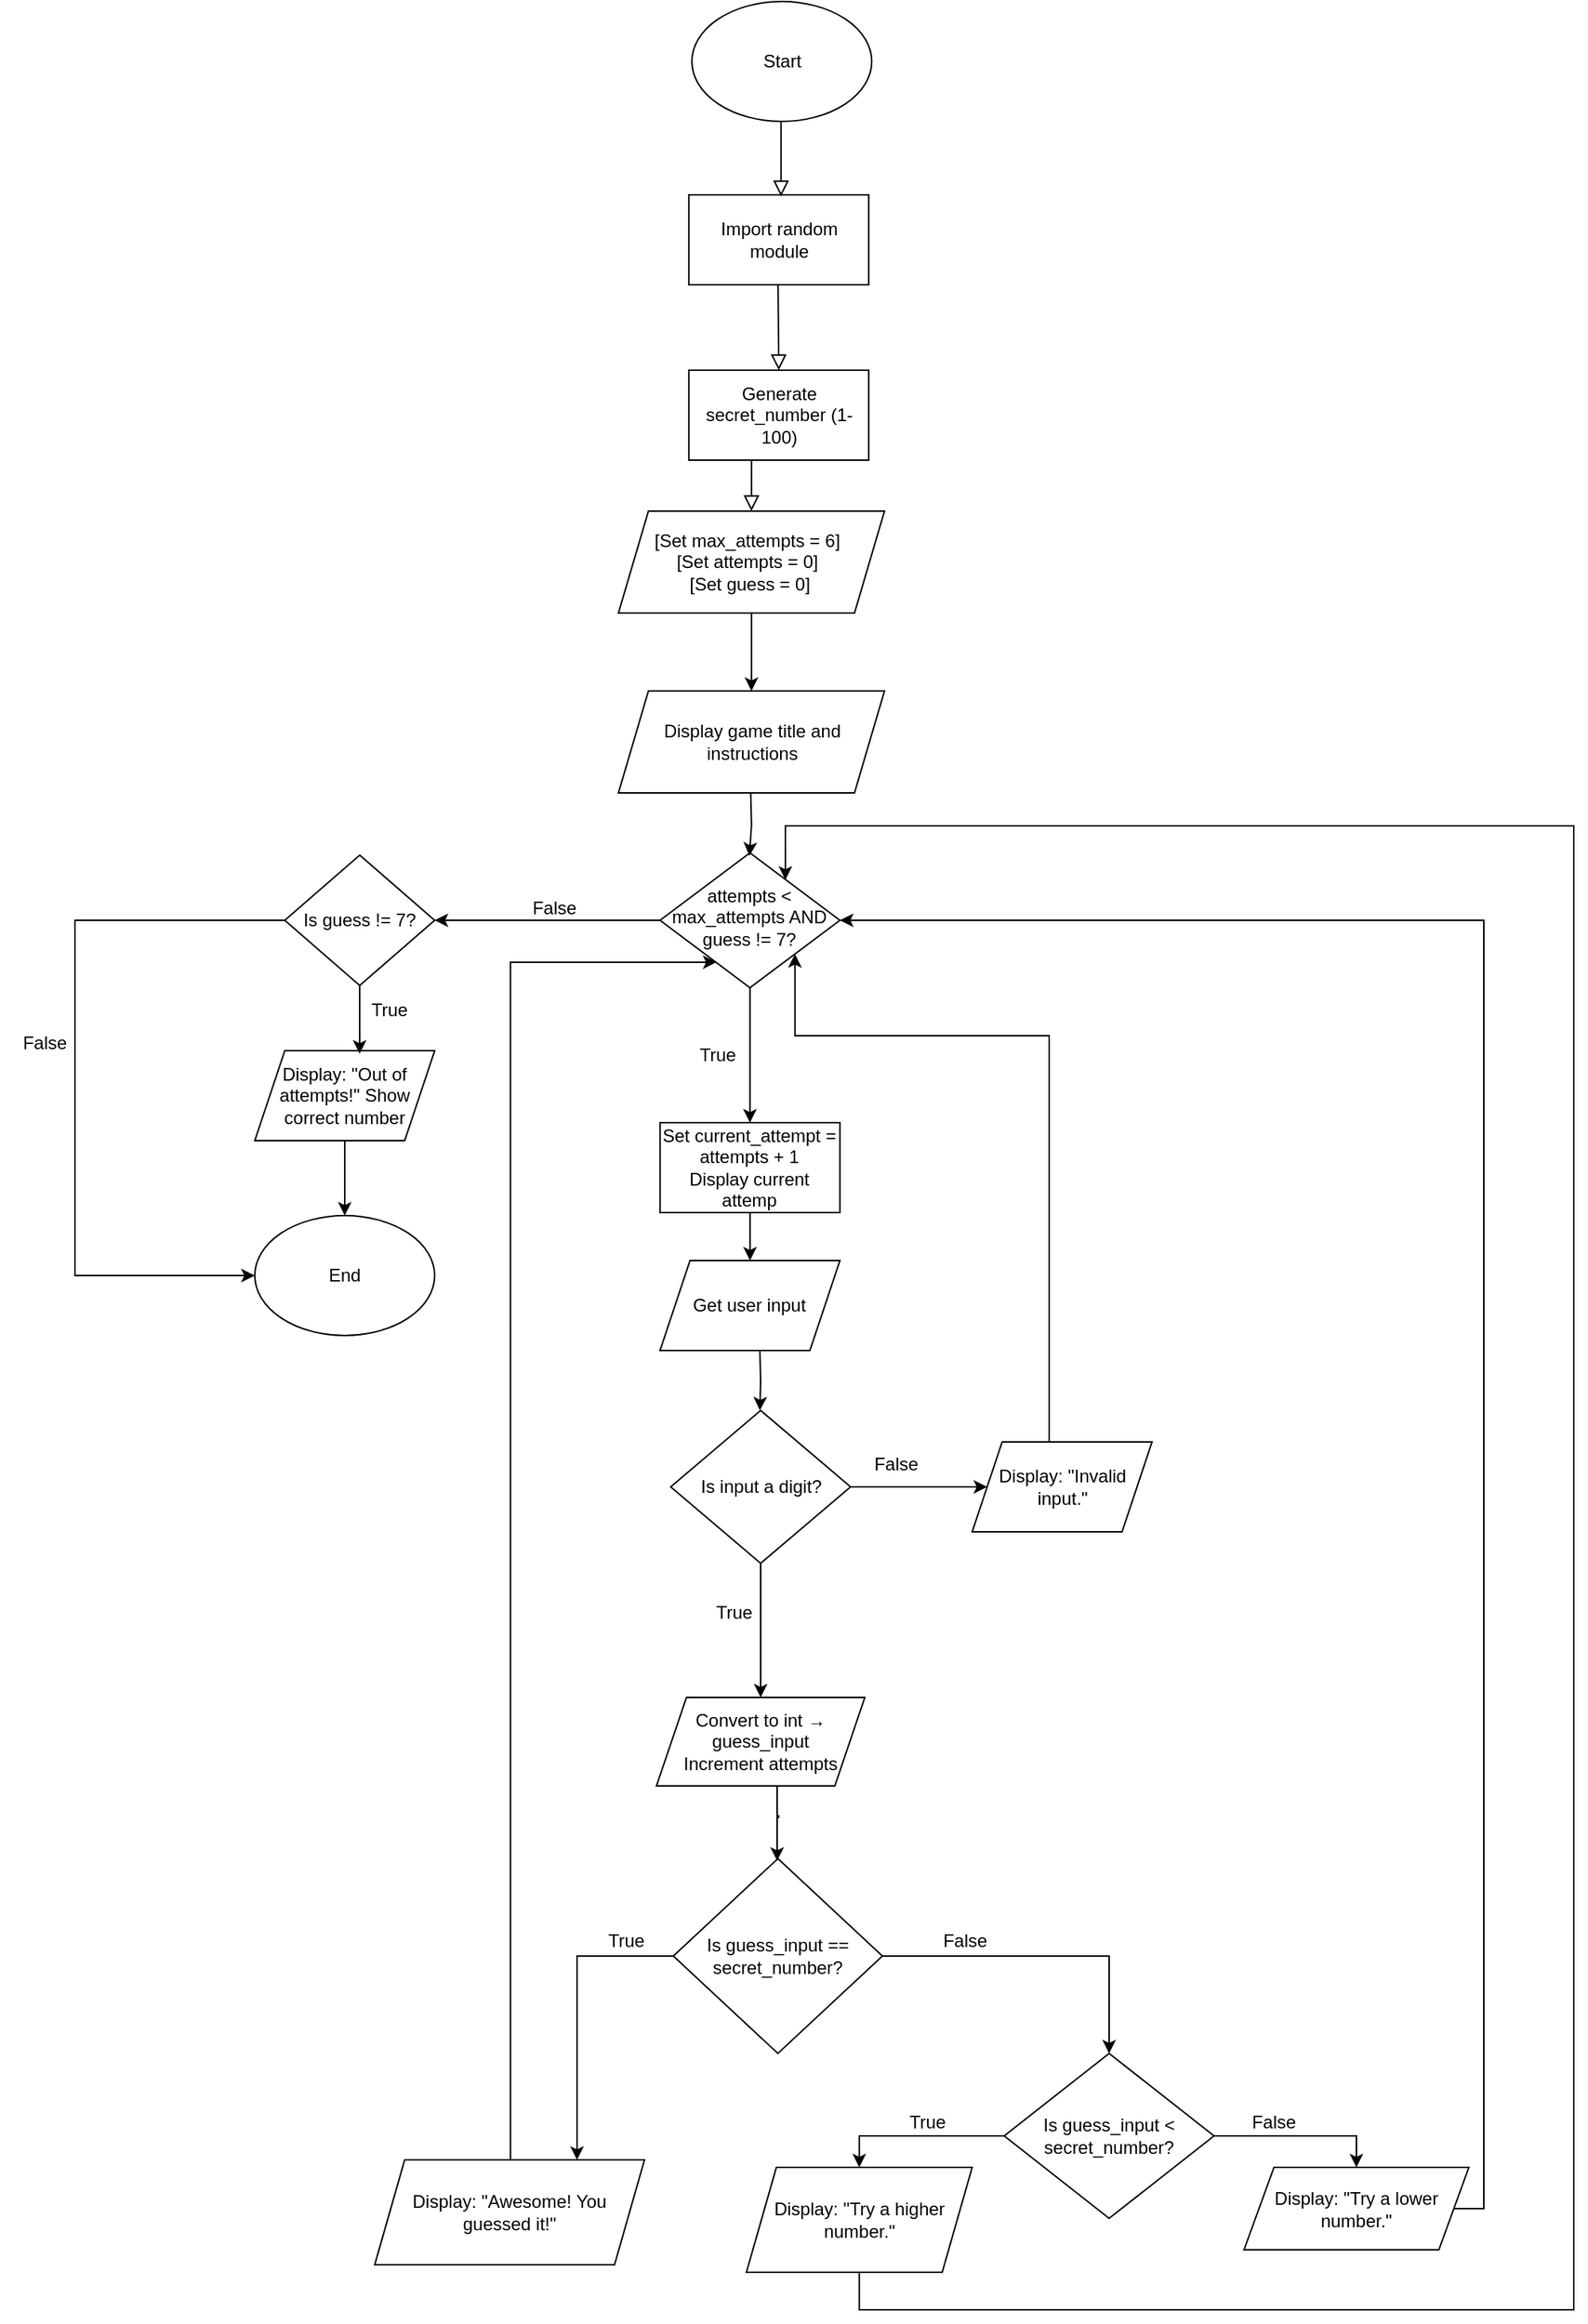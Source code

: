 <mxfile version="26.1.1">
  <diagram name="Page-1" id="0ilGx0-LzVXa4uGQeYYC">
    <mxGraphModel dx="2924" dy="2198" grid="1" gridSize="10" guides="1" tooltips="1" connect="1" arrows="1" fold="1" page="1" pageScale="1" pageWidth="850" pageHeight="1100" math="0" shadow="0">
      <root>
        <mxCell id="0" />
        <mxCell id="1" parent="0" />
        <mxCell id="G4udvpyZ8JozxQHb2qmP-2" value="Start" style="ellipse;whiteSpace=wrap;html=1;" vertex="1" parent="1">
          <mxGeometry x="231.62" y="-240" width="120" height="80" as="geometry" />
        </mxCell>
        <mxCell id="G4udvpyZ8JozxQHb2qmP-42" style="edgeStyle=orthogonalEdgeStyle;rounded=0;orthogonalLoop=1;jettySize=auto;html=1;" edge="1" parent="1" source="G4udvpyZ8JozxQHb2qmP-3" target="G4udvpyZ8JozxQHb2qmP-41">
          <mxGeometry relative="1" as="geometry" />
        </mxCell>
        <mxCell id="G4udvpyZ8JozxQHb2qmP-3" value="&lt;div&gt;[Set max_attempts = 6]&amp;nbsp;&amp;nbsp;&lt;/div&gt;&lt;div&gt;[Set attempts = 0]&amp;nbsp;&amp;nbsp;&lt;/div&gt;&lt;div&gt;[Set guess = 0]&amp;nbsp;&lt;/div&gt;" style="shape=parallelogram;perimeter=parallelogramPerimeter;whiteSpace=wrap;html=1;fixedSize=1;" vertex="1" parent="1">
          <mxGeometry x="182.62" y="100" width="177.5" height="68" as="geometry" />
        </mxCell>
        <mxCell id="G4udvpyZ8JozxQHb2qmP-4" value="" style="rounded=0;html=1;jettySize=auto;orthogonalLoop=1;fontSize=11;endArrow=block;endFill=0;endSize=8;strokeWidth=1;shadow=0;labelBackgroundColor=none;edgeStyle=orthogonalEdgeStyle;exitX=0.5;exitY=1;exitDx=0;exitDy=0;entryX=0.5;entryY=0;entryDx=0;entryDy=0;" edge="1" parent="1" source="G4udvpyZ8JozxQHb2qmP-16" target="G4udvpyZ8JozxQHb2qmP-3">
          <mxGeometry relative="1" as="geometry">
            <mxPoint x="290.62" y="58" as="sourcePoint" />
            <mxPoint x="280.62" y="118" as="targetPoint" />
          </mxGeometry>
        </mxCell>
        <mxCell id="G4udvpyZ8JozxQHb2qmP-47" style="edgeStyle=orthogonalEdgeStyle;rounded=0;orthogonalLoop=1;jettySize=auto;html=1;" edge="1" parent="1" source="G4udvpyZ8JozxQHb2qmP-5" target="G4udvpyZ8JozxQHb2qmP-13">
          <mxGeometry relative="1" as="geometry" />
        </mxCell>
        <mxCell id="G4udvpyZ8JozxQHb2qmP-75" style="edgeStyle=orthogonalEdgeStyle;rounded=0;orthogonalLoop=1;jettySize=auto;html=1;entryX=1;entryY=0.5;entryDx=0;entryDy=0;" edge="1" parent="1" source="G4udvpyZ8JozxQHb2qmP-5" target="G4udvpyZ8JozxQHb2qmP-74">
          <mxGeometry relative="1" as="geometry" />
        </mxCell>
        <mxCell id="G4udvpyZ8JozxQHb2qmP-5" value="attempts &amp;lt; max_attempts AND guess != 7?" style="rhombus;whiteSpace=wrap;html=1;shadow=0;fontFamily=Helvetica;fontSize=12;align=center;strokeWidth=1;spacing=6;spacingTop=-4;" vertex="1" parent="1">
          <mxGeometry x="210.37" y="328" width="120" height="90" as="geometry" />
        </mxCell>
        <mxCell id="G4udvpyZ8JozxQHb2qmP-49" style="edgeStyle=orthogonalEdgeStyle;rounded=0;orthogonalLoop=1;jettySize=auto;html=1;" edge="1" parent="1" source="G4udvpyZ8JozxQHb2qmP-13" target="G4udvpyZ8JozxQHb2qmP-15">
          <mxGeometry relative="1" as="geometry" />
        </mxCell>
        <mxCell id="G4udvpyZ8JozxQHb2qmP-13" value="Set current_attempt = attempts + 1&lt;div&gt;Display current attemp&lt;/div&gt;" style="rounded=0;whiteSpace=wrap;html=1;" vertex="1" parent="1">
          <mxGeometry x="210.38" y="508" width="120" height="60" as="geometry" />
        </mxCell>
        <mxCell id="G4udvpyZ8JozxQHb2qmP-15" value="Get user input" style="shape=parallelogram;perimeter=parallelogramPerimeter;whiteSpace=wrap;html=1;fixedSize=1;" vertex="1" parent="1">
          <mxGeometry x="210.37" y="600" width="120" height="60" as="geometry" />
        </mxCell>
        <mxCell id="G4udvpyZ8JozxQHb2qmP-16" value="Generate secret_number (1-100)" style="rounded=0;whiteSpace=wrap;html=1;" vertex="1" parent="1">
          <mxGeometry x="229.62" y="6" width="120" height="60" as="geometry" />
        </mxCell>
        <mxCell id="G4udvpyZ8JozxQHb2qmP-56" style="edgeStyle=orthogonalEdgeStyle;rounded=0;orthogonalLoop=1;jettySize=auto;html=1;entryX=0.75;entryY=0;entryDx=0;entryDy=0;" edge="1" parent="1" source="G4udvpyZ8JozxQHb2qmP-18" target="G4udvpyZ8JozxQHb2qmP-21">
          <mxGeometry relative="1" as="geometry">
            <mxPoint x="160" y="1064" as="targetPoint" />
          </mxGeometry>
        </mxCell>
        <mxCell id="G4udvpyZ8JozxQHb2qmP-58" style="edgeStyle=orthogonalEdgeStyle;rounded=0;orthogonalLoop=1;jettySize=auto;html=1;entryX=0.5;entryY=0;entryDx=0;entryDy=0;" edge="1" parent="1" source="G4udvpyZ8JozxQHb2qmP-18" target="G4udvpyZ8JozxQHb2qmP-57">
          <mxGeometry relative="1" as="geometry">
            <mxPoint x="480" y="1064" as="targetPoint" />
          </mxGeometry>
        </mxCell>
        <mxCell id="G4udvpyZ8JozxQHb2qmP-18" value="Is guess_input == secret_number?" style="rhombus;whiteSpace=wrap;html=1;" vertex="1" parent="1">
          <mxGeometry x="219.25" y="999" width="139.5" height="130" as="geometry" />
        </mxCell>
        <mxCell id="G4udvpyZ8JozxQHb2qmP-72" style="edgeStyle=orthogonalEdgeStyle;rounded=0;orthogonalLoop=1;jettySize=auto;html=1;entryX=0.314;entryY=0.811;entryDx=0;entryDy=0;entryPerimeter=0;" edge="1" parent="1" target="G4udvpyZ8JozxQHb2qmP-5">
          <mxGeometry relative="1" as="geometry">
            <mxPoint x="231.62" y="400.0" as="targetPoint" />
            <mxPoint x="110.61" y="1215.03" as="sourcePoint" />
            <Array as="points">
              <mxPoint x="111" y="401" />
            </Array>
          </mxGeometry>
        </mxCell>
        <mxCell id="G4udvpyZ8JozxQHb2qmP-21" value="Display: &quot;Awesome! You guessed it!&quot;" style="shape=parallelogram;perimeter=parallelogramPerimeter;whiteSpace=wrap;html=1;fixedSize=1;" vertex="1" parent="1">
          <mxGeometry x="20" y="1200" width="180" height="70" as="geometry" />
        </mxCell>
        <mxCell id="G4udvpyZ8JozxQHb2qmP-26" value="Import random module" style="rounded=0;whiteSpace=wrap;html=1;" vertex="1" parent="1">
          <mxGeometry x="229.62" y="-111" width="120" height="60" as="geometry" />
        </mxCell>
        <mxCell id="G4udvpyZ8JozxQHb2qmP-27" value="" style="rounded=0;html=1;jettySize=auto;orthogonalLoop=1;fontSize=11;endArrow=block;endFill=0;endSize=8;strokeWidth=1;shadow=0;labelBackgroundColor=none;edgeStyle=orthogonalEdgeStyle;exitX=0.5;exitY=1;exitDx=0;exitDy=0;entryX=0.5;entryY=0;entryDx=0;entryDy=0;" edge="1" parent="1">
          <mxGeometry relative="1" as="geometry">
            <mxPoint x="291.12" y="-160" as="sourcePoint" />
            <mxPoint x="291.12" y="-110" as="targetPoint" />
          </mxGeometry>
        </mxCell>
        <mxCell id="G4udvpyZ8JozxQHb2qmP-28" value="" style="rounded=0;html=1;jettySize=auto;orthogonalLoop=1;fontSize=11;endArrow=block;endFill=0;endSize=8;strokeWidth=1;shadow=0;labelBackgroundColor=none;edgeStyle=orthogonalEdgeStyle;exitX=0.5;exitY=1;exitDx=0;exitDy=0;entryX=0.5;entryY=0;entryDx=0;entryDy=0;" edge="1" parent="1" target="G4udvpyZ8JozxQHb2qmP-16">
          <mxGeometry relative="1" as="geometry">
            <mxPoint x="289.12" y="-51" as="sourcePoint" />
            <mxPoint x="289.12" y="-1" as="targetPoint" />
          </mxGeometry>
        </mxCell>
        <mxCell id="G4udvpyZ8JozxQHb2qmP-34" value="True" style="text;strokeColor=none;align=center;fillColor=none;html=1;verticalAlign=middle;whiteSpace=wrap;rounded=0;" vertex="1" parent="1">
          <mxGeometry x="229.62" y="820" width="60" height="30" as="geometry" />
        </mxCell>
        <mxCell id="G4udvpyZ8JozxQHb2qmP-39" value="True" style="text;strokeColor=none;align=center;fillColor=none;html=1;verticalAlign=middle;whiteSpace=wrap;rounded=0;" vertex="1" parent="1">
          <mxGeometry x="157.5" y="1039" width="60" height="30" as="geometry" />
        </mxCell>
        <mxCell id="G4udvpyZ8JozxQHb2qmP-40" value="False" style="text;strokeColor=none;align=center;fillColor=none;html=1;verticalAlign=middle;whiteSpace=wrap;rounded=0;" vertex="1" parent="1">
          <mxGeometry x="384" y="1039" width="60" height="30" as="geometry" />
        </mxCell>
        <mxCell id="G4udvpyZ8JozxQHb2qmP-41" value="Display game title and instructions" style="shape=parallelogram;perimeter=parallelogramPerimeter;whiteSpace=wrap;html=1;fixedSize=1;" vertex="1" parent="1">
          <mxGeometry x="182.62" y="220" width="177.5" height="68" as="geometry" />
        </mxCell>
        <mxCell id="G4udvpyZ8JozxQHb2qmP-52" style="edgeStyle=orthogonalEdgeStyle;rounded=0;orthogonalLoop=1;jettySize=auto;html=1;exitX=0.5;exitY=1;exitDx=0;exitDy=0;entryX=0.5;entryY=0;entryDx=0;entryDy=0;" edge="1" parent="1" source="G4udvpyZ8JozxQHb2qmP-46" target="G4udvpyZ8JozxQHb2qmP-51">
          <mxGeometry relative="1" as="geometry" />
        </mxCell>
        <mxCell id="G4udvpyZ8JozxQHb2qmP-65" style="edgeStyle=orthogonalEdgeStyle;rounded=0;orthogonalLoop=1;jettySize=auto;html=1;entryX=0;entryY=0.5;entryDx=0;entryDy=0;" edge="1" parent="1" source="G4udvpyZ8JozxQHb2qmP-46" target="G4udvpyZ8JozxQHb2qmP-64">
          <mxGeometry relative="1" as="geometry" />
        </mxCell>
        <mxCell id="G4udvpyZ8JozxQHb2qmP-46" value="Is input a digit?" style="rhombus;whiteSpace=wrap;html=1;" vertex="1" parent="1">
          <mxGeometry x="217.5" y="700" width="120" height="102" as="geometry" />
        </mxCell>
        <mxCell id="G4udvpyZ8JozxQHb2qmP-51" value="Convert to int → guess_input&lt;div&gt;Increment attempts&lt;/div&gt;" style="shape=parallelogram;perimeter=parallelogramPerimeter;whiteSpace=wrap;html=1;fixedSize=1;" vertex="1" parent="1">
          <mxGeometry x="208" y="891.5" width="139" height="59" as="geometry" />
        </mxCell>
        <mxCell id="G4udvpyZ8JozxQHb2qmP-59" style="edgeStyle=orthogonalEdgeStyle;rounded=0;orthogonalLoop=1;jettySize=auto;html=1;entryX=0.5;entryY=0;entryDx=0;entryDy=0;" edge="1" parent="1" source="G4udvpyZ8JozxQHb2qmP-57" target="G4udvpyZ8JozxQHb2qmP-60">
          <mxGeometry relative="1" as="geometry">
            <mxPoint x="360" y="1184" as="targetPoint" />
          </mxGeometry>
        </mxCell>
        <mxCell id="G4udvpyZ8JozxQHb2qmP-62" style="edgeStyle=orthogonalEdgeStyle;rounded=0;orthogonalLoop=1;jettySize=auto;html=1;entryX=0.5;entryY=0;entryDx=0;entryDy=0;" edge="1" parent="1" source="G4udvpyZ8JozxQHb2qmP-57" target="G4udvpyZ8JozxQHb2qmP-61">
          <mxGeometry relative="1" as="geometry">
            <mxPoint x="650" y="1184" as="targetPoint" />
          </mxGeometry>
        </mxCell>
        <mxCell id="G4udvpyZ8JozxQHb2qmP-57" value="Is guess_input &lt; secret_number?" style="rhombus;whiteSpace=wrap;html=1;" vertex="1" parent="1">
          <mxGeometry x="440" y="1129" width="140" height="110" as="geometry" />
        </mxCell>
        <mxCell id="G4udvpyZ8JozxQHb2qmP-60" value="Display: &quot;Try a higher number.&quot;" style="shape=parallelogram;perimeter=parallelogramPerimeter;whiteSpace=wrap;html=1;fixedSize=1;" vertex="1" parent="1">
          <mxGeometry x="268" y="1205" width="150.63" height="70" as="geometry" />
        </mxCell>
        <mxCell id="G4udvpyZ8JozxQHb2qmP-69" style="edgeStyle=orthogonalEdgeStyle;rounded=0;orthogonalLoop=1;jettySize=auto;html=1;" edge="1" parent="1" source="G4udvpyZ8JozxQHb2qmP-61" target="G4udvpyZ8JozxQHb2qmP-5">
          <mxGeometry relative="1" as="geometry">
            <mxPoint x="790" y="370" as="targetPoint" />
            <Array as="points">
              <mxPoint x="760" y="1233" />
              <mxPoint x="760" y="373" />
            </Array>
          </mxGeometry>
        </mxCell>
        <mxCell id="G4udvpyZ8JozxQHb2qmP-61" value="Display: &quot;Try a lower number.&quot;" style="shape=parallelogram;perimeter=parallelogramPerimeter;whiteSpace=wrap;html=1;fixedSize=1;" vertex="1" parent="1">
          <mxGeometry x="600" y="1205" width="150" height="55" as="geometry" />
        </mxCell>
        <mxCell id="G4udvpyZ8JozxQHb2qmP-66" style="edgeStyle=orthogonalEdgeStyle;rounded=0;orthogonalLoop=1;jettySize=auto;html=1;entryX=1;entryY=1;entryDx=0;entryDy=0;" edge="1" parent="1" source="G4udvpyZ8JozxQHb2qmP-64" target="G4udvpyZ8JozxQHb2qmP-5">
          <mxGeometry relative="1" as="geometry">
            <mxPoint x="478.63" y="450" as="targetPoint" />
            <Array as="points">
              <mxPoint x="470" y="450" />
              <mxPoint x="300" y="450" />
            </Array>
          </mxGeometry>
        </mxCell>
        <mxCell id="G4udvpyZ8JozxQHb2qmP-64" value="Display: &quot;Invalid input.&quot;" style="shape=parallelogram;perimeter=parallelogramPerimeter;whiteSpace=wrap;html=1;fixedSize=1;" vertex="1" parent="1">
          <mxGeometry x="418.63" y="721" width="120" height="60" as="geometry" />
        </mxCell>
        <mxCell id="G4udvpyZ8JozxQHb2qmP-67" value="True" style="text;strokeColor=none;align=center;fillColor=none;html=1;verticalAlign=middle;whiteSpace=wrap;rounded=0;" vertex="1" parent="1">
          <mxGeometry x="358.63" y="1160" width="60" height="30" as="geometry" />
        </mxCell>
        <mxCell id="G4udvpyZ8JozxQHb2qmP-68" value="False" style="text;strokeColor=none;align=center;fillColor=none;html=1;verticalAlign=middle;whiteSpace=wrap;rounded=0;" vertex="1" parent="1">
          <mxGeometry x="590" y="1160" width="60" height="30" as="geometry" />
        </mxCell>
        <mxCell id="G4udvpyZ8JozxQHb2qmP-70" style="edgeStyle=orthogonalEdgeStyle;rounded=0;orthogonalLoop=1;jettySize=auto;html=1;entryX=0.697;entryY=0.2;entryDx=0;entryDy=0;entryPerimeter=0;" edge="1" parent="1" source="G4udvpyZ8JozxQHb2qmP-60" target="G4udvpyZ8JozxQHb2qmP-5">
          <mxGeometry relative="1" as="geometry">
            <Array as="points">
              <mxPoint x="343" y="1300" />
              <mxPoint x="820" y="1300" />
              <mxPoint x="820" y="310" />
              <mxPoint x="294" y="310" />
            </Array>
          </mxGeometry>
        </mxCell>
        <mxCell id="G4udvpyZ8JozxQHb2qmP-83" style="edgeStyle=orthogonalEdgeStyle;rounded=0;orthogonalLoop=1;jettySize=auto;html=1;entryX=0;entryY=0.5;entryDx=0;entryDy=0;" edge="1" parent="1" source="G4udvpyZ8JozxQHb2qmP-74" target="G4udvpyZ8JozxQHb2qmP-81">
          <mxGeometry relative="1" as="geometry">
            <mxPoint x="-140" y="610" as="targetPoint" />
            <Array as="points">
              <mxPoint x="-180" y="373" />
              <mxPoint x="-180" y="610" />
            </Array>
          </mxGeometry>
        </mxCell>
        <mxCell id="G4udvpyZ8JozxQHb2qmP-74" value="Is guess != 7?" style="rhombus;whiteSpace=wrap;html=1;" vertex="1" parent="1">
          <mxGeometry x="-40" y="329.5" width="100" height="87" as="geometry" />
        </mxCell>
        <mxCell id="G4udvpyZ8JozxQHb2qmP-76" value="False" style="text;strokeColor=none;align=center;fillColor=none;html=1;verticalAlign=middle;whiteSpace=wrap;rounded=0;" vertex="1" parent="1">
          <mxGeometry x="110" y="350" width="60" height="30" as="geometry" />
        </mxCell>
        <mxCell id="G4udvpyZ8JozxQHb2qmP-82" style="edgeStyle=orthogonalEdgeStyle;rounded=0;orthogonalLoop=1;jettySize=auto;html=1;entryX=0.5;entryY=0;entryDx=0;entryDy=0;" edge="1" parent="1" source="G4udvpyZ8JozxQHb2qmP-78" target="G4udvpyZ8JozxQHb2qmP-81">
          <mxGeometry relative="1" as="geometry" />
        </mxCell>
        <mxCell id="G4udvpyZ8JozxQHb2qmP-78" value="Display: &quot;Out of attempts!&quot; Show correct number" style="shape=parallelogram;perimeter=parallelogramPerimeter;whiteSpace=wrap;html=1;fixedSize=1;" vertex="1" parent="1">
          <mxGeometry x="-60" y="460" width="120" height="60" as="geometry" />
        </mxCell>
        <mxCell id="G4udvpyZ8JozxQHb2qmP-79" style="edgeStyle=orthogonalEdgeStyle;rounded=0;orthogonalLoop=1;jettySize=auto;html=1;entryX=0.583;entryY=0.033;entryDx=0;entryDy=0;entryPerimeter=0;" edge="1" parent="1" source="G4udvpyZ8JozxQHb2qmP-74" target="G4udvpyZ8JozxQHb2qmP-78">
          <mxGeometry relative="1" as="geometry" />
        </mxCell>
        <mxCell id="G4udvpyZ8JozxQHb2qmP-80" value="True" style="text;strokeColor=none;align=center;fillColor=none;html=1;verticalAlign=middle;whiteSpace=wrap;rounded=0;" vertex="1" parent="1">
          <mxGeometry y="418" width="60" height="30" as="geometry" />
        </mxCell>
        <mxCell id="G4udvpyZ8JozxQHb2qmP-81" value="End" style="ellipse;whiteSpace=wrap;html=1;" vertex="1" parent="1">
          <mxGeometry x="-60" y="570" width="120" height="80" as="geometry" />
        </mxCell>
        <mxCell id="G4udvpyZ8JozxQHb2qmP-84" value="False" style="text;strokeColor=none;align=center;fillColor=none;html=1;verticalAlign=middle;whiteSpace=wrap;rounded=0;" vertex="1" parent="1">
          <mxGeometry x="-230" y="440" width="60" height="30" as="geometry" />
        </mxCell>
        <mxCell id="G4udvpyZ8JozxQHb2qmP-87" style="edgeStyle=orthogonalEdgeStyle;rounded=0;orthogonalLoop=1;jettySize=auto;html=1;" edge="1" parent="1">
          <mxGeometry relative="1" as="geometry">
            <mxPoint x="277" y="660" as="sourcePoint" />
            <mxPoint x="277" y="700" as="targetPoint" />
          </mxGeometry>
        </mxCell>
        <mxCell id="G4udvpyZ8JozxQHb2qmP-88" value="False" style="text;strokeColor=none;align=center;fillColor=none;html=1;verticalAlign=middle;whiteSpace=wrap;rounded=0;" vertex="1" parent="1">
          <mxGeometry x="337.5" y="721" width="60" height="30" as="geometry" />
        </mxCell>
        <mxCell id="G4udvpyZ8JozxQHb2qmP-92" style="edgeStyle=orthogonalEdgeStyle;rounded=0;orthogonalLoop=1;jettySize=auto;html=1;" edge="1" parent="1">
          <mxGeometry relative="1" as="geometry">
            <mxPoint x="288.5" y="950.5" as="sourcePoint" />
            <mxPoint x="288.5" y="1000.5" as="targetPoint" />
            <Array as="points">
              <mxPoint x="288.5" y="971.5" />
              <mxPoint x="289.5" y="971.5" />
              <mxPoint x="289.5" y="970.5" />
              <mxPoint x="288.5" y="970.5" />
            </Array>
          </mxGeometry>
        </mxCell>
        <mxCell id="G4udvpyZ8JozxQHb2qmP-93" style="edgeStyle=orthogonalEdgeStyle;rounded=0;orthogonalLoop=1;jettySize=auto;html=1;" edge="1" parent="1">
          <mxGeometry relative="1" as="geometry">
            <mxPoint x="270.87" y="288" as="sourcePoint" />
            <mxPoint x="270" y="330" as="targetPoint" />
          </mxGeometry>
        </mxCell>
        <mxCell id="G4udvpyZ8JozxQHb2qmP-97" value="True" style="text;strokeColor=none;align=center;fillColor=none;html=1;verticalAlign=middle;whiteSpace=wrap;rounded=0;" vertex="1" parent="1">
          <mxGeometry x="219.25" y="448" width="60" height="30" as="geometry" />
        </mxCell>
      </root>
    </mxGraphModel>
  </diagram>
</mxfile>
